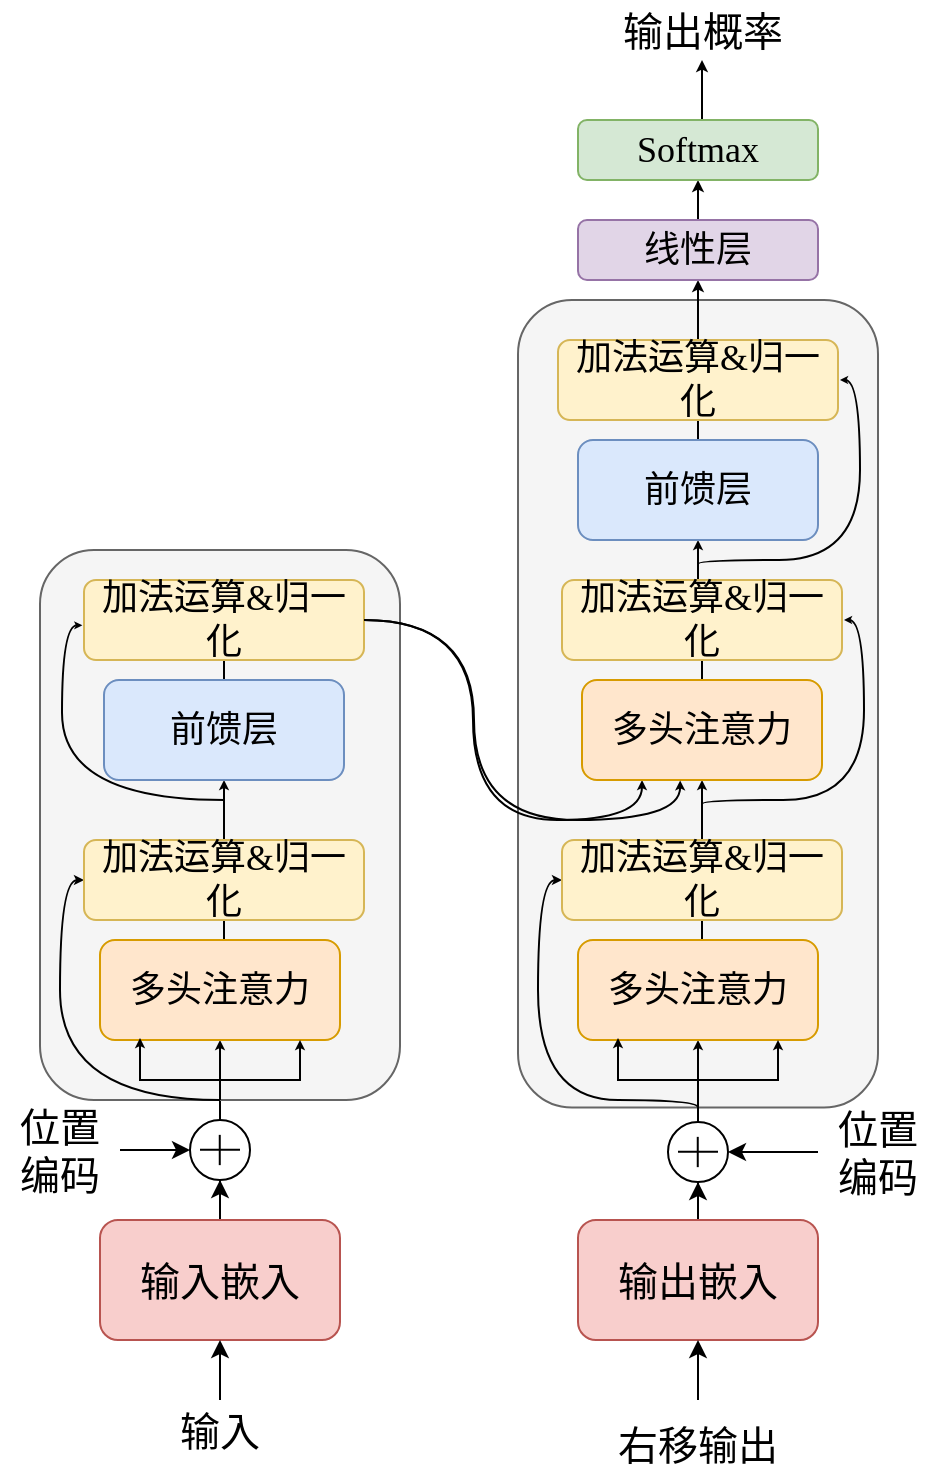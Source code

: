 <mxfile version="26.1.3">
  <diagram name="Page-1" id="U3Qd8w6ylaZ0TltYkdtm">
    <mxGraphModel dx="1018" dy="1704" grid="1" gridSize="10" guides="1" tooltips="1" connect="1" arrows="1" fold="1" page="1" pageScale="1" pageWidth="850" pageHeight="1100" math="0" shadow="0">
      <root>
        <mxCell id="0" />
        <mxCell id="1" parent="0" />
        <mxCell id="0USEy4hO3tfqQHW0QELt-45" value="" style="rounded=1;whiteSpace=wrap;html=1;rotation=90;fillColor=#f5f5f5;fontColor=#333333;strokeColor=#666666;" vertex="1" parent="1">
          <mxGeometry x="287.13" y="41.88" width="403.75" height="180" as="geometry" />
        </mxCell>
        <mxCell id="0USEy4hO3tfqQHW0QELt-13" value="" style="edgeStyle=orthogonalEdgeStyle;rounded=0;orthogonalLoop=1;jettySize=auto;html=1;" edge="1" parent="1" source="0USEy4hO3tfqQHW0QELt-2" target="0USEy4hO3tfqQHW0QELt-10">
          <mxGeometry relative="1" as="geometry" />
        </mxCell>
        <mxCell id="0USEy4hO3tfqQHW0QELt-2" value="输入嵌入" style="rounded=1;whiteSpace=wrap;html=1;fillColor=#f8cecc;strokeColor=#b85450;fontSize=20;fontFamily=SimSun;" vertex="1" parent="1">
          <mxGeometry x="190" y="390" width="120" height="60" as="geometry" />
        </mxCell>
        <mxCell id="0USEy4hO3tfqQHW0QELt-25" value="" style="edgeStyle=orthogonalEdgeStyle;rounded=0;orthogonalLoop=1;jettySize=auto;html=1;" edge="1" parent="1" source="0USEy4hO3tfqQHW0QELt-3" target="0USEy4hO3tfqQHW0QELt-21">
          <mxGeometry relative="1" as="geometry" />
        </mxCell>
        <mxCell id="0USEy4hO3tfqQHW0QELt-3" value="输出嵌入" style="rounded=1;whiteSpace=wrap;html=1;fillColor=#f8cecc;strokeColor=#b85450;fontSize=20;fontFamily=SimSun;" vertex="1" parent="1">
          <mxGeometry x="429" y="390" width="120" height="60" as="geometry" />
        </mxCell>
        <mxCell id="0USEy4hO3tfqQHW0QELt-7" style="edgeStyle=orthogonalEdgeStyle;rounded=0;orthogonalLoop=1;jettySize=auto;html=1;exitX=0.5;exitY=0;exitDx=0;exitDy=0;entryX=0.5;entryY=1;entryDx=0;entryDy=0;" edge="1" parent="1" source="0USEy4hO3tfqQHW0QELt-4" target="0USEy4hO3tfqQHW0QELt-2">
          <mxGeometry relative="1" as="geometry" />
        </mxCell>
        <mxCell id="0USEy4hO3tfqQHW0QELt-4" value="&lt;font style=&quot;font-size: 20px;&quot;&gt;输入&lt;/font&gt;" style="text;html=1;align=center;verticalAlign=middle;whiteSpace=wrap;rounded=0;fontFamily=SimSun;" vertex="1" parent="1">
          <mxGeometry x="220" y="480" width="60" height="30" as="geometry" />
        </mxCell>
        <mxCell id="0USEy4hO3tfqQHW0QELt-8" style="edgeStyle=orthogonalEdgeStyle;rounded=0;orthogonalLoop=1;jettySize=auto;html=1;exitX=0.5;exitY=0;exitDx=0;exitDy=0;entryX=0.5;entryY=1;entryDx=0;entryDy=0;" edge="1" parent="1" source="0USEy4hO3tfqQHW0QELt-5" target="0USEy4hO3tfqQHW0QELt-3">
          <mxGeometry relative="1" as="geometry" />
        </mxCell>
        <mxCell id="0USEy4hO3tfqQHW0QELt-5" value="&lt;br&gt;&lt;div&gt;&lt;font style=&quot;font-size: 20px;&quot;&gt;右移输出&lt;/font&gt;&lt;/div&gt;" style="text;html=1;align=center;verticalAlign=middle;whiteSpace=wrap;rounded=0;fontFamily=SimSun;" vertex="1" parent="1">
          <mxGeometry x="444" y="480" width="90" height="30" as="geometry" />
        </mxCell>
        <mxCell id="0USEy4hO3tfqQHW0QELt-6" style="edgeStyle=orthogonalEdgeStyle;rounded=0;orthogonalLoop=1;jettySize=auto;html=1;exitX=0.5;exitY=1;exitDx=0;exitDy=0;" edge="1" parent="1" source="0USEy4hO3tfqQHW0QELt-5" target="0USEy4hO3tfqQHW0QELt-5">
          <mxGeometry relative="1" as="geometry" />
        </mxCell>
        <mxCell id="0USEy4hO3tfqQHW0QELt-35" style="edgeStyle=orthogonalEdgeStyle;rounded=0;orthogonalLoop=1;jettySize=auto;html=1;exitX=0.5;exitY=0;exitDx=0;exitDy=0;entryX=1;entryY=0.5;entryDx=0;entryDy=0;endArrow=none;startFill=0;" edge="1" parent="1" source="0USEy4hO3tfqQHW0QELt-10" target="0USEy4hO3tfqQHW0QELt-28">
          <mxGeometry relative="1" as="geometry" />
        </mxCell>
        <mxCell id="0USEy4hO3tfqQHW0QELt-10" value="" style="ellipse;whiteSpace=wrap;html=1;aspect=fixed;" vertex="1" parent="1">
          <mxGeometry x="235" y="340" width="30" height="30" as="geometry" />
        </mxCell>
        <mxCell id="0USEy4hO3tfqQHW0QELt-11" value="" style="endArrow=none;html=1;rounded=0;" edge="1" parent="1">
          <mxGeometry width="50" height="50" relative="1" as="geometry">
            <mxPoint x="240" y="354.86" as="sourcePoint" />
            <mxPoint x="260" y="354.86" as="targetPoint" />
          </mxGeometry>
        </mxCell>
        <mxCell id="0USEy4hO3tfqQHW0QELt-12" value="" style="endArrow=none;html=1;rounded=0;" edge="1" parent="1">
          <mxGeometry width="50" height="50" relative="1" as="geometry">
            <mxPoint x="249.88" y="347.43" as="sourcePoint" />
            <mxPoint x="249.88" y="362.57" as="targetPoint" />
          </mxGeometry>
        </mxCell>
        <mxCell id="0USEy4hO3tfqQHW0QELt-15" value="" style="edgeStyle=orthogonalEdgeStyle;rounded=0;orthogonalLoop=1;jettySize=auto;html=1;" edge="1" parent="1" source="0USEy4hO3tfqQHW0QELt-14" target="0USEy4hO3tfqQHW0QELt-10">
          <mxGeometry relative="1" as="geometry" />
        </mxCell>
        <mxCell id="0USEy4hO3tfqQHW0QELt-14" value="位置编码" style="text;html=1;align=center;verticalAlign=middle;whiteSpace=wrap;rounded=0;fontFamily=SimSun;fontSize=20;" vertex="1" parent="1">
          <mxGeometry x="140" y="340" width="60" height="30" as="geometry" />
        </mxCell>
        <mxCell id="0USEy4hO3tfqQHW0QELt-62" style="edgeStyle=orthogonalEdgeStyle;rounded=0;orthogonalLoop=1;jettySize=auto;html=1;exitX=0.5;exitY=0;exitDx=0;exitDy=0;entryX=1;entryY=0.5;entryDx=0;entryDy=0;endArrow=none;startFill=0;" edge="1" parent="1" source="0USEy4hO3tfqQHW0QELt-21" target="0USEy4hO3tfqQHW0QELt-45">
          <mxGeometry relative="1" as="geometry" />
        </mxCell>
        <mxCell id="0USEy4hO3tfqQHW0QELt-21" value="" style="ellipse;whiteSpace=wrap;html=1;aspect=fixed;" vertex="1" parent="1">
          <mxGeometry x="474" y="341" width="30" height="30" as="geometry" />
        </mxCell>
        <mxCell id="0USEy4hO3tfqQHW0QELt-22" value="" style="endArrow=none;html=1;rounded=0;" edge="1" parent="1">
          <mxGeometry width="50" height="50" relative="1" as="geometry">
            <mxPoint x="479" y="355.86" as="sourcePoint" />
            <mxPoint x="499" y="355.86" as="targetPoint" />
          </mxGeometry>
        </mxCell>
        <mxCell id="0USEy4hO3tfqQHW0QELt-23" value="" style="endArrow=none;html=1;rounded=0;" edge="1" parent="1">
          <mxGeometry width="50" height="50" relative="1" as="geometry">
            <mxPoint x="488.88" y="348.43" as="sourcePoint" />
            <mxPoint x="488.88" y="363.57" as="targetPoint" />
          </mxGeometry>
        </mxCell>
        <mxCell id="0USEy4hO3tfqQHW0QELt-27" value="" style="edgeStyle=orthogonalEdgeStyle;rounded=0;orthogonalLoop=1;jettySize=auto;html=1;" edge="1" parent="1" source="0USEy4hO3tfqQHW0QELt-26" target="0USEy4hO3tfqQHW0QELt-21">
          <mxGeometry relative="1" as="geometry" />
        </mxCell>
        <mxCell id="0USEy4hO3tfqQHW0QELt-28" value="" style="rounded=1;whiteSpace=wrap;html=1;rotation=90;fillColor=#f5f5f5;fontColor=#333333;strokeColor=#666666;" vertex="1" parent="1">
          <mxGeometry x="112.5" y="102.5" width="275" height="180" as="geometry" />
        </mxCell>
        <mxCell id="0USEy4hO3tfqQHW0QELt-26" value="位置编码" style="text;html=1;align=center;verticalAlign=middle;whiteSpace=wrap;rounded=0;fontFamily=SimSun;fontSize=20;" vertex="1" parent="1">
          <mxGeometry x="549" y="341" width="60" height="30" as="geometry" />
        </mxCell>
        <mxCell id="0USEy4hO3tfqQHW0QELt-41" style="edgeStyle=orthogonalEdgeStyle;rounded=0;orthogonalLoop=1;jettySize=auto;html=1;exitX=1;exitY=0.5;exitDx=0;exitDy=0;entryX=0;entryY=0.5;entryDx=0;entryDy=0;curved=1;endSize=2;endArrow=classic;startFill=0;endFill=1;" edge="1" parent="1" source="0USEy4hO3tfqQHW0QELt-28" target="0USEy4hO3tfqQHW0QELt-30">
          <mxGeometry relative="1" as="geometry">
            <Array as="points">
              <mxPoint x="170" y="330" />
              <mxPoint x="170" y="220" />
            </Array>
          </mxGeometry>
        </mxCell>
        <mxCell id="0USEy4hO3tfqQHW0QELt-37" style="edgeStyle=orthogonalEdgeStyle;rounded=0;orthogonalLoop=1;jettySize=auto;html=1;exitX=1;exitY=0.5;exitDx=0;exitDy=0;entryX=0.5;entryY=1;entryDx=0;entryDy=0;endSize=2;" edge="1" parent="1" source="0USEy4hO3tfqQHW0QELt-28" target="0USEy4hO3tfqQHW0QELt-29">
          <mxGeometry relative="1" as="geometry" />
        </mxCell>
        <mxCell id="0USEy4hO3tfqQHW0QELt-40" style="edgeStyle=orthogonalEdgeStyle;rounded=0;orthogonalLoop=1;jettySize=auto;html=1;exitX=0.5;exitY=0;exitDx=0;exitDy=0;entryX=0.5;entryY=1;entryDx=0;entryDy=0;endArrow=none;startFill=0;" edge="1" parent="1" source="0USEy4hO3tfqQHW0QELt-29" target="0USEy4hO3tfqQHW0QELt-30">
          <mxGeometry relative="1" as="geometry" />
        </mxCell>
        <mxCell id="0USEy4hO3tfqQHW0QELt-29" value="多头注意力" style="rounded=1;whiteSpace=wrap;html=1;fontSize=18;fontFamily=SimSun;fillColor=#ffe6cc;strokeColor=#d79b00;" vertex="1" parent="1">
          <mxGeometry x="190" y="250" width="120" height="50" as="geometry" />
        </mxCell>
        <mxCell id="0USEy4hO3tfqQHW0QELt-42" style="edgeStyle=orthogonalEdgeStyle;rounded=0;orthogonalLoop=1;jettySize=auto;html=1;exitX=0.5;exitY=0;exitDx=0;exitDy=0;endSize=2;" edge="1" parent="1" source="0USEy4hO3tfqQHW0QELt-30" target="0USEy4hO3tfqQHW0QELt-31">
          <mxGeometry relative="1" as="geometry" />
        </mxCell>
        <mxCell id="0USEy4hO3tfqQHW0QELt-30" value="加法运算&amp;amp;归一化" style="rounded=1;whiteSpace=wrap;html=1;fontFamily=SimSun;fontSize=18;fillColor=#fff2cc;strokeColor=#d6b656;" vertex="1" parent="1">
          <mxGeometry x="182" y="200" width="140" height="40" as="geometry" />
        </mxCell>
        <mxCell id="0USEy4hO3tfqQHW0QELt-44" style="edgeStyle=orthogonalEdgeStyle;rounded=0;orthogonalLoop=1;jettySize=auto;html=1;exitX=0.5;exitY=0;exitDx=0;exitDy=0;entryX=0.5;entryY=1;entryDx=0;entryDy=0;endArrow=none;startFill=0;" edge="1" parent="1" source="0USEy4hO3tfqQHW0QELt-31" target="0USEy4hO3tfqQHW0QELt-36">
          <mxGeometry relative="1" as="geometry" />
        </mxCell>
        <mxCell id="0USEy4hO3tfqQHW0QELt-31" value="&lt;span style=&quot;font-family: SimSun; font-size: 18px;&quot;&gt;前馈层&lt;/span&gt;" style="rounded=1;whiteSpace=wrap;html=1;fillColor=#dae8fc;strokeColor=#6c8ebf;" vertex="1" parent="1">
          <mxGeometry x="192" y="120" width="120" height="50" as="geometry" />
        </mxCell>
        <mxCell id="0USEy4hO3tfqQHW0QELt-58" style="edgeStyle=orthogonalEdgeStyle;rounded=0;orthogonalLoop=1;jettySize=auto;html=1;entryX=0.25;entryY=1;entryDx=0;entryDy=0;endSize=2;curved=1;" edge="1" parent="1" source="0USEy4hO3tfqQHW0QELt-36" target="0USEy4hO3tfqQHW0QELt-53">
          <mxGeometry relative="1" as="geometry" />
        </mxCell>
        <mxCell id="0USEy4hO3tfqQHW0QELt-36" value="加法运算&amp;amp;归一化" style="rounded=1;whiteSpace=wrap;html=1;fontFamily=SimSun;fontSize=18;fillColor=#fff2cc;strokeColor=#d6b656;" vertex="1" parent="1">
          <mxGeometry x="182" y="70" width="140" height="40" as="geometry" />
        </mxCell>
        <mxCell id="0USEy4hO3tfqQHW0QELt-38" style="edgeStyle=orthogonalEdgeStyle;rounded=0;orthogonalLoop=1;jettySize=auto;html=1;exitX=1;exitY=0.5;exitDx=0;exitDy=0;endSize=2;" edge="1" parent="1" source="0USEy4hO3tfqQHW0QELt-28">
          <mxGeometry relative="1" as="geometry">
            <mxPoint x="290" y="300" as="targetPoint" />
            <Array as="points">
              <mxPoint x="250" y="320" />
              <mxPoint x="290" y="320" />
              <mxPoint x="290" y="300" />
            </Array>
          </mxGeometry>
        </mxCell>
        <mxCell id="0USEy4hO3tfqQHW0QELt-39" style="edgeStyle=orthogonalEdgeStyle;rounded=0;orthogonalLoop=1;jettySize=auto;html=1;exitX=1;exitY=0.5;exitDx=0;exitDy=0;endSize=2;" edge="1" parent="1" source="0USEy4hO3tfqQHW0QELt-28">
          <mxGeometry relative="1" as="geometry">
            <mxPoint x="210" y="299" as="targetPoint" />
            <Array as="points">
              <mxPoint x="250" y="320" />
              <mxPoint x="210" y="320" />
              <mxPoint x="210" y="299" />
            </Array>
          </mxGeometry>
        </mxCell>
        <mxCell id="0USEy4hO3tfqQHW0QELt-46" style="edgeStyle=orthogonalEdgeStyle;rounded=0;orthogonalLoop=1;jettySize=auto;html=1;exitX=1;exitY=0.5;exitDx=0;exitDy=0;entryX=0;entryY=0.5;entryDx=0;entryDy=0;curved=1;endSize=2;endArrow=classic;startFill=0;endFill=1;" edge="1" parent="1" source="0USEy4hO3tfqQHW0QELt-45" target="0USEy4hO3tfqQHW0QELt-51">
          <mxGeometry relative="1" as="geometry">
            <Array as="points">
              <mxPoint x="409" y="330" />
              <mxPoint x="409" y="220" />
            </Array>
          </mxGeometry>
        </mxCell>
        <mxCell id="0USEy4hO3tfqQHW0QELt-47" style="edgeStyle=orthogonalEdgeStyle;rounded=0;orthogonalLoop=1;jettySize=auto;html=1;exitX=1;exitY=0.5;exitDx=0;exitDy=0;entryX=0.5;entryY=1;entryDx=0;entryDy=0;endSize=2;" edge="1" parent="1" source="0USEy4hO3tfqQHW0QELt-45" target="0USEy4hO3tfqQHW0QELt-49">
          <mxGeometry relative="1" as="geometry" />
        </mxCell>
        <mxCell id="0USEy4hO3tfqQHW0QELt-48" style="edgeStyle=orthogonalEdgeStyle;rounded=0;orthogonalLoop=1;jettySize=auto;html=1;exitX=0.5;exitY=0;exitDx=0;exitDy=0;entryX=0.5;entryY=1;entryDx=0;entryDy=0;endArrow=none;startFill=0;" edge="1" parent="1" source="0USEy4hO3tfqQHW0QELt-49" target="0USEy4hO3tfqQHW0QELt-51">
          <mxGeometry relative="1" as="geometry" />
        </mxCell>
        <mxCell id="0USEy4hO3tfqQHW0QELt-49" value="多头注意力" style="rounded=1;whiteSpace=wrap;html=1;fontSize=18;fontFamily=SimSun;fillColor=#ffe6cc;strokeColor=#d79b00;" vertex="1" parent="1">
          <mxGeometry x="429" y="250" width="120" height="50" as="geometry" />
        </mxCell>
        <mxCell id="0USEy4hO3tfqQHW0QELt-50" style="edgeStyle=orthogonalEdgeStyle;rounded=0;orthogonalLoop=1;jettySize=auto;html=1;exitX=0.5;exitY=0;exitDx=0;exitDy=0;endSize=2;" edge="1" parent="1" source="0USEy4hO3tfqQHW0QELt-51" target="0USEy4hO3tfqQHW0QELt-53">
          <mxGeometry relative="1" as="geometry" />
        </mxCell>
        <mxCell id="0USEy4hO3tfqQHW0QELt-51" value="加法运算&amp;amp;归一化" style="rounded=1;whiteSpace=wrap;html=1;fontFamily=SimSun;fontSize=18;fillColor=#fff2cc;strokeColor=#d6b656;" vertex="1" parent="1">
          <mxGeometry x="421" y="200" width="140" height="40" as="geometry" />
        </mxCell>
        <mxCell id="0USEy4hO3tfqQHW0QELt-52" style="edgeStyle=orthogonalEdgeStyle;rounded=0;orthogonalLoop=1;jettySize=auto;html=1;exitX=0.5;exitY=0;exitDx=0;exitDy=0;entryX=0.5;entryY=1;entryDx=0;entryDy=0;endArrow=none;startFill=0;" edge="1" parent="1" source="0USEy4hO3tfqQHW0QELt-53" target="0USEy4hO3tfqQHW0QELt-54">
          <mxGeometry relative="1" as="geometry" />
        </mxCell>
        <mxCell id="0USEy4hO3tfqQHW0QELt-53" value="&lt;span style=&quot;font-family: SimSun; font-size: 18px;&quot;&gt;多头注意力&lt;/span&gt;" style="rounded=1;whiteSpace=wrap;html=1;fillColor=#ffe6cc;strokeColor=#d79b00;" vertex="1" parent="1">
          <mxGeometry x="431" y="120" width="120" height="50" as="geometry" />
        </mxCell>
        <mxCell id="0USEy4hO3tfqQHW0QELt-65" style="edgeStyle=orthogonalEdgeStyle;rounded=0;orthogonalLoop=1;jettySize=auto;html=1;exitX=0.5;exitY=0;exitDx=0;exitDy=0;entryX=0.5;entryY=1;entryDx=0;entryDy=0;endArrow=classic;startFill=0;endFill=1;endSize=2;" edge="1" parent="1" source="0USEy4hO3tfqQHW0QELt-54" target="0USEy4hO3tfqQHW0QELt-63">
          <mxGeometry relative="1" as="geometry" />
        </mxCell>
        <mxCell id="0USEy4hO3tfqQHW0QELt-54" value="加法运算&amp;amp;归一化" style="rounded=1;whiteSpace=wrap;html=1;fontFamily=SimSun;fontSize=18;fillColor=#fff2cc;strokeColor=#d6b656;" vertex="1" parent="1">
          <mxGeometry x="421" y="70" width="140" height="40" as="geometry" />
        </mxCell>
        <mxCell id="0USEy4hO3tfqQHW0QELt-55" style="edgeStyle=orthogonalEdgeStyle;rounded=0;orthogonalLoop=1;jettySize=auto;html=1;exitX=1;exitY=0.5;exitDx=0;exitDy=0;endSize=2;" edge="1" parent="1" source="0USEy4hO3tfqQHW0QELt-45">
          <mxGeometry relative="1" as="geometry">
            <mxPoint x="529" y="300" as="targetPoint" />
            <Array as="points">
              <mxPoint x="489" y="320" />
              <mxPoint x="529" y="320" />
              <mxPoint x="529" y="300" />
            </Array>
          </mxGeometry>
        </mxCell>
        <mxCell id="0USEy4hO3tfqQHW0QELt-56" style="edgeStyle=orthogonalEdgeStyle;rounded=0;orthogonalLoop=1;jettySize=auto;html=1;exitX=1;exitY=0.5;exitDx=0;exitDy=0;endSize=2;" edge="1" parent="1" source="0USEy4hO3tfqQHW0QELt-45">
          <mxGeometry relative="1" as="geometry">
            <mxPoint x="449" y="299" as="targetPoint" />
            <Array as="points">
              <mxPoint x="489" y="320" />
              <mxPoint x="449" y="320" />
              <mxPoint x="449" y="299" />
            </Array>
          </mxGeometry>
        </mxCell>
        <mxCell id="0USEy4hO3tfqQHW0QELt-57" value="" style="endArrow=classic;html=1;rounded=0;entryX=-0.013;entryY=0.567;entryDx=0;entryDy=0;entryPerimeter=0;edgeStyle=orthogonalEdgeStyle;curved=1;endSize=1;" edge="1" parent="1">
          <mxGeometry width="50" height="50" relative="1" as="geometry">
            <mxPoint x="252" y="180" as="sourcePoint" />
            <mxPoint x="181.18" y="92.68" as="targetPoint" />
            <Array as="points">
              <mxPoint x="171" y="180" />
              <mxPoint x="171" y="93" />
            </Array>
          </mxGeometry>
        </mxCell>
        <mxCell id="0USEy4hO3tfqQHW0QELt-59" style="edgeStyle=orthogonalEdgeStyle;rounded=0;orthogonalLoop=1;jettySize=auto;html=1;exitX=1;exitY=0.5;exitDx=0;exitDy=0;entryX=0.409;entryY=1.004;entryDx=0;entryDy=0;entryPerimeter=0;curved=1;endSize=2;" edge="1" parent="1" source="0USEy4hO3tfqQHW0QELt-36" target="0USEy4hO3tfqQHW0QELt-53">
          <mxGeometry relative="1" as="geometry">
            <Array as="points">
              <mxPoint x="377" y="90" />
              <mxPoint x="377" y="190" />
              <mxPoint x="481" y="190" />
            </Array>
          </mxGeometry>
        </mxCell>
        <mxCell id="0USEy4hO3tfqQHW0QELt-61" value="" style="endArrow=classic;html=1;rounded=0;endSize=1;entryX=1;entryY=0.5;entryDx=0;entryDy=0;edgeStyle=orthogonalEdgeStyle;curved=1;" edge="1" parent="1">
          <mxGeometry width="50" height="50" relative="1" as="geometry">
            <mxPoint x="491" y="180" as="sourcePoint" />
            <mxPoint x="562" y="90" as="targetPoint" />
            <Array as="points">
              <mxPoint x="491" y="184" />
              <mxPoint x="491" y="180" />
              <mxPoint x="572" y="180" />
              <mxPoint x="572" y="90" />
            </Array>
          </mxGeometry>
        </mxCell>
        <mxCell id="0USEy4hO3tfqQHW0QELt-66" style="edgeStyle=orthogonalEdgeStyle;rounded=0;orthogonalLoop=1;jettySize=auto;html=1;exitX=0.5;exitY=0;exitDx=0;exitDy=0;entryX=0.5;entryY=1;entryDx=0;entryDy=0;endArrow=none;startFill=0;" edge="1" parent="1" source="0USEy4hO3tfqQHW0QELt-63" target="0USEy4hO3tfqQHW0QELt-64">
          <mxGeometry relative="1" as="geometry" />
        </mxCell>
        <mxCell id="0USEy4hO3tfqQHW0QELt-63" value="&lt;font face=&quot;SimSun&quot;&gt;&lt;span style=&quot;font-size: 18px;&quot;&gt;前馈层&lt;/span&gt;&lt;/font&gt;" style="rounded=1;whiteSpace=wrap;html=1;fillColor=#dae8fc;strokeColor=#6c8ebf;" vertex="1" parent="1">
          <mxGeometry x="429" width="120" height="50" as="geometry" />
        </mxCell>
        <mxCell id="0USEy4hO3tfqQHW0QELt-69" style="edgeStyle=orthogonalEdgeStyle;rounded=0;orthogonalLoop=1;jettySize=auto;html=1;exitX=0.5;exitY=0;exitDx=0;exitDy=0;entryX=0.5;entryY=1;entryDx=0;entryDy=0;endSize=3;" edge="1" parent="1" source="0USEy4hO3tfqQHW0QELt-64" target="0USEy4hO3tfqQHW0QELt-68">
          <mxGeometry relative="1" as="geometry" />
        </mxCell>
        <mxCell id="0USEy4hO3tfqQHW0QELt-64" value="加法运算&amp;amp;归一化" style="rounded=1;whiteSpace=wrap;html=1;fontFamily=SimSun;fontSize=18;fillColor=#fff2cc;strokeColor=#d6b656;" vertex="1" parent="1">
          <mxGeometry x="419" y="-50" width="140" height="40" as="geometry" />
        </mxCell>
        <mxCell id="0USEy4hO3tfqQHW0QELt-67" value="" style="endArrow=classic;html=1;rounded=0;endSize=1;entryX=1;entryY=0.5;entryDx=0;entryDy=0;edgeStyle=orthogonalEdgeStyle;curved=1;" edge="1" parent="1">
          <mxGeometry width="50" height="50" relative="1" as="geometry">
            <mxPoint x="489" y="60" as="sourcePoint" />
            <mxPoint x="560" y="-30" as="targetPoint" />
            <Array as="points">
              <mxPoint x="489" y="64" />
              <mxPoint x="489" y="60" />
              <mxPoint x="570" y="60" />
              <mxPoint x="570" y="-30" />
            </Array>
          </mxGeometry>
        </mxCell>
        <mxCell id="0USEy4hO3tfqQHW0QELt-71" style="edgeStyle=orthogonalEdgeStyle;rounded=0;orthogonalLoop=1;jettySize=auto;html=1;exitX=0.5;exitY=0;exitDx=0;exitDy=0;entryX=0.5;entryY=1;entryDx=0;entryDy=0;endSize=3;" edge="1" parent="1" source="0USEy4hO3tfqQHW0QELt-68" target="0USEy4hO3tfqQHW0QELt-70">
          <mxGeometry relative="1" as="geometry" />
        </mxCell>
        <mxCell id="0USEy4hO3tfqQHW0QELt-68" value="&lt;font style=&quot;font-size: 18px;&quot;&gt;线性层&lt;/font&gt;" style="rounded=1;whiteSpace=wrap;html=1;fillColor=#e1d5e7;strokeColor=#9673a6;fontFamily=SimSun;" vertex="1" parent="1">
          <mxGeometry x="429" y="-110" width="120" height="30" as="geometry" />
        </mxCell>
        <mxCell id="0USEy4hO3tfqQHW0QELt-73" style="edgeStyle=orthogonalEdgeStyle;rounded=0;orthogonalLoop=1;jettySize=auto;html=1;exitX=0.5;exitY=0;exitDx=0;exitDy=0;entryX=0.5;entryY=1;entryDx=0;entryDy=0;endSize=3;" edge="1" parent="1" source="0USEy4hO3tfqQHW0QELt-70" target="0USEy4hO3tfqQHW0QELt-72">
          <mxGeometry relative="1" as="geometry" />
        </mxCell>
        <mxCell id="0USEy4hO3tfqQHW0QELt-70" value="&lt;font style=&quot;font-size: 18px;&quot;&gt;Softmax&lt;/font&gt;" style="rounded=1;whiteSpace=wrap;html=1;fillColor=#d5e8d4;strokeColor=#82b366;fontFamily=Times New Roman;" vertex="1" parent="1">
          <mxGeometry x="429" y="-160" width="120" height="30" as="geometry" />
        </mxCell>
        <mxCell id="0USEy4hO3tfqQHW0QELt-72" value="输出概率" style="text;html=1;align=center;verticalAlign=middle;whiteSpace=wrap;rounded=0;fontFamily=SimSun;fontSize=20;" vertex="1" parent="1">
          <mxGeometry x="445.5" y="-220" width="91" height="30" as="geometry" />
        </mxCell>
      </root>
    </mxGraphModel>
  </diagram>
</mxfile>
